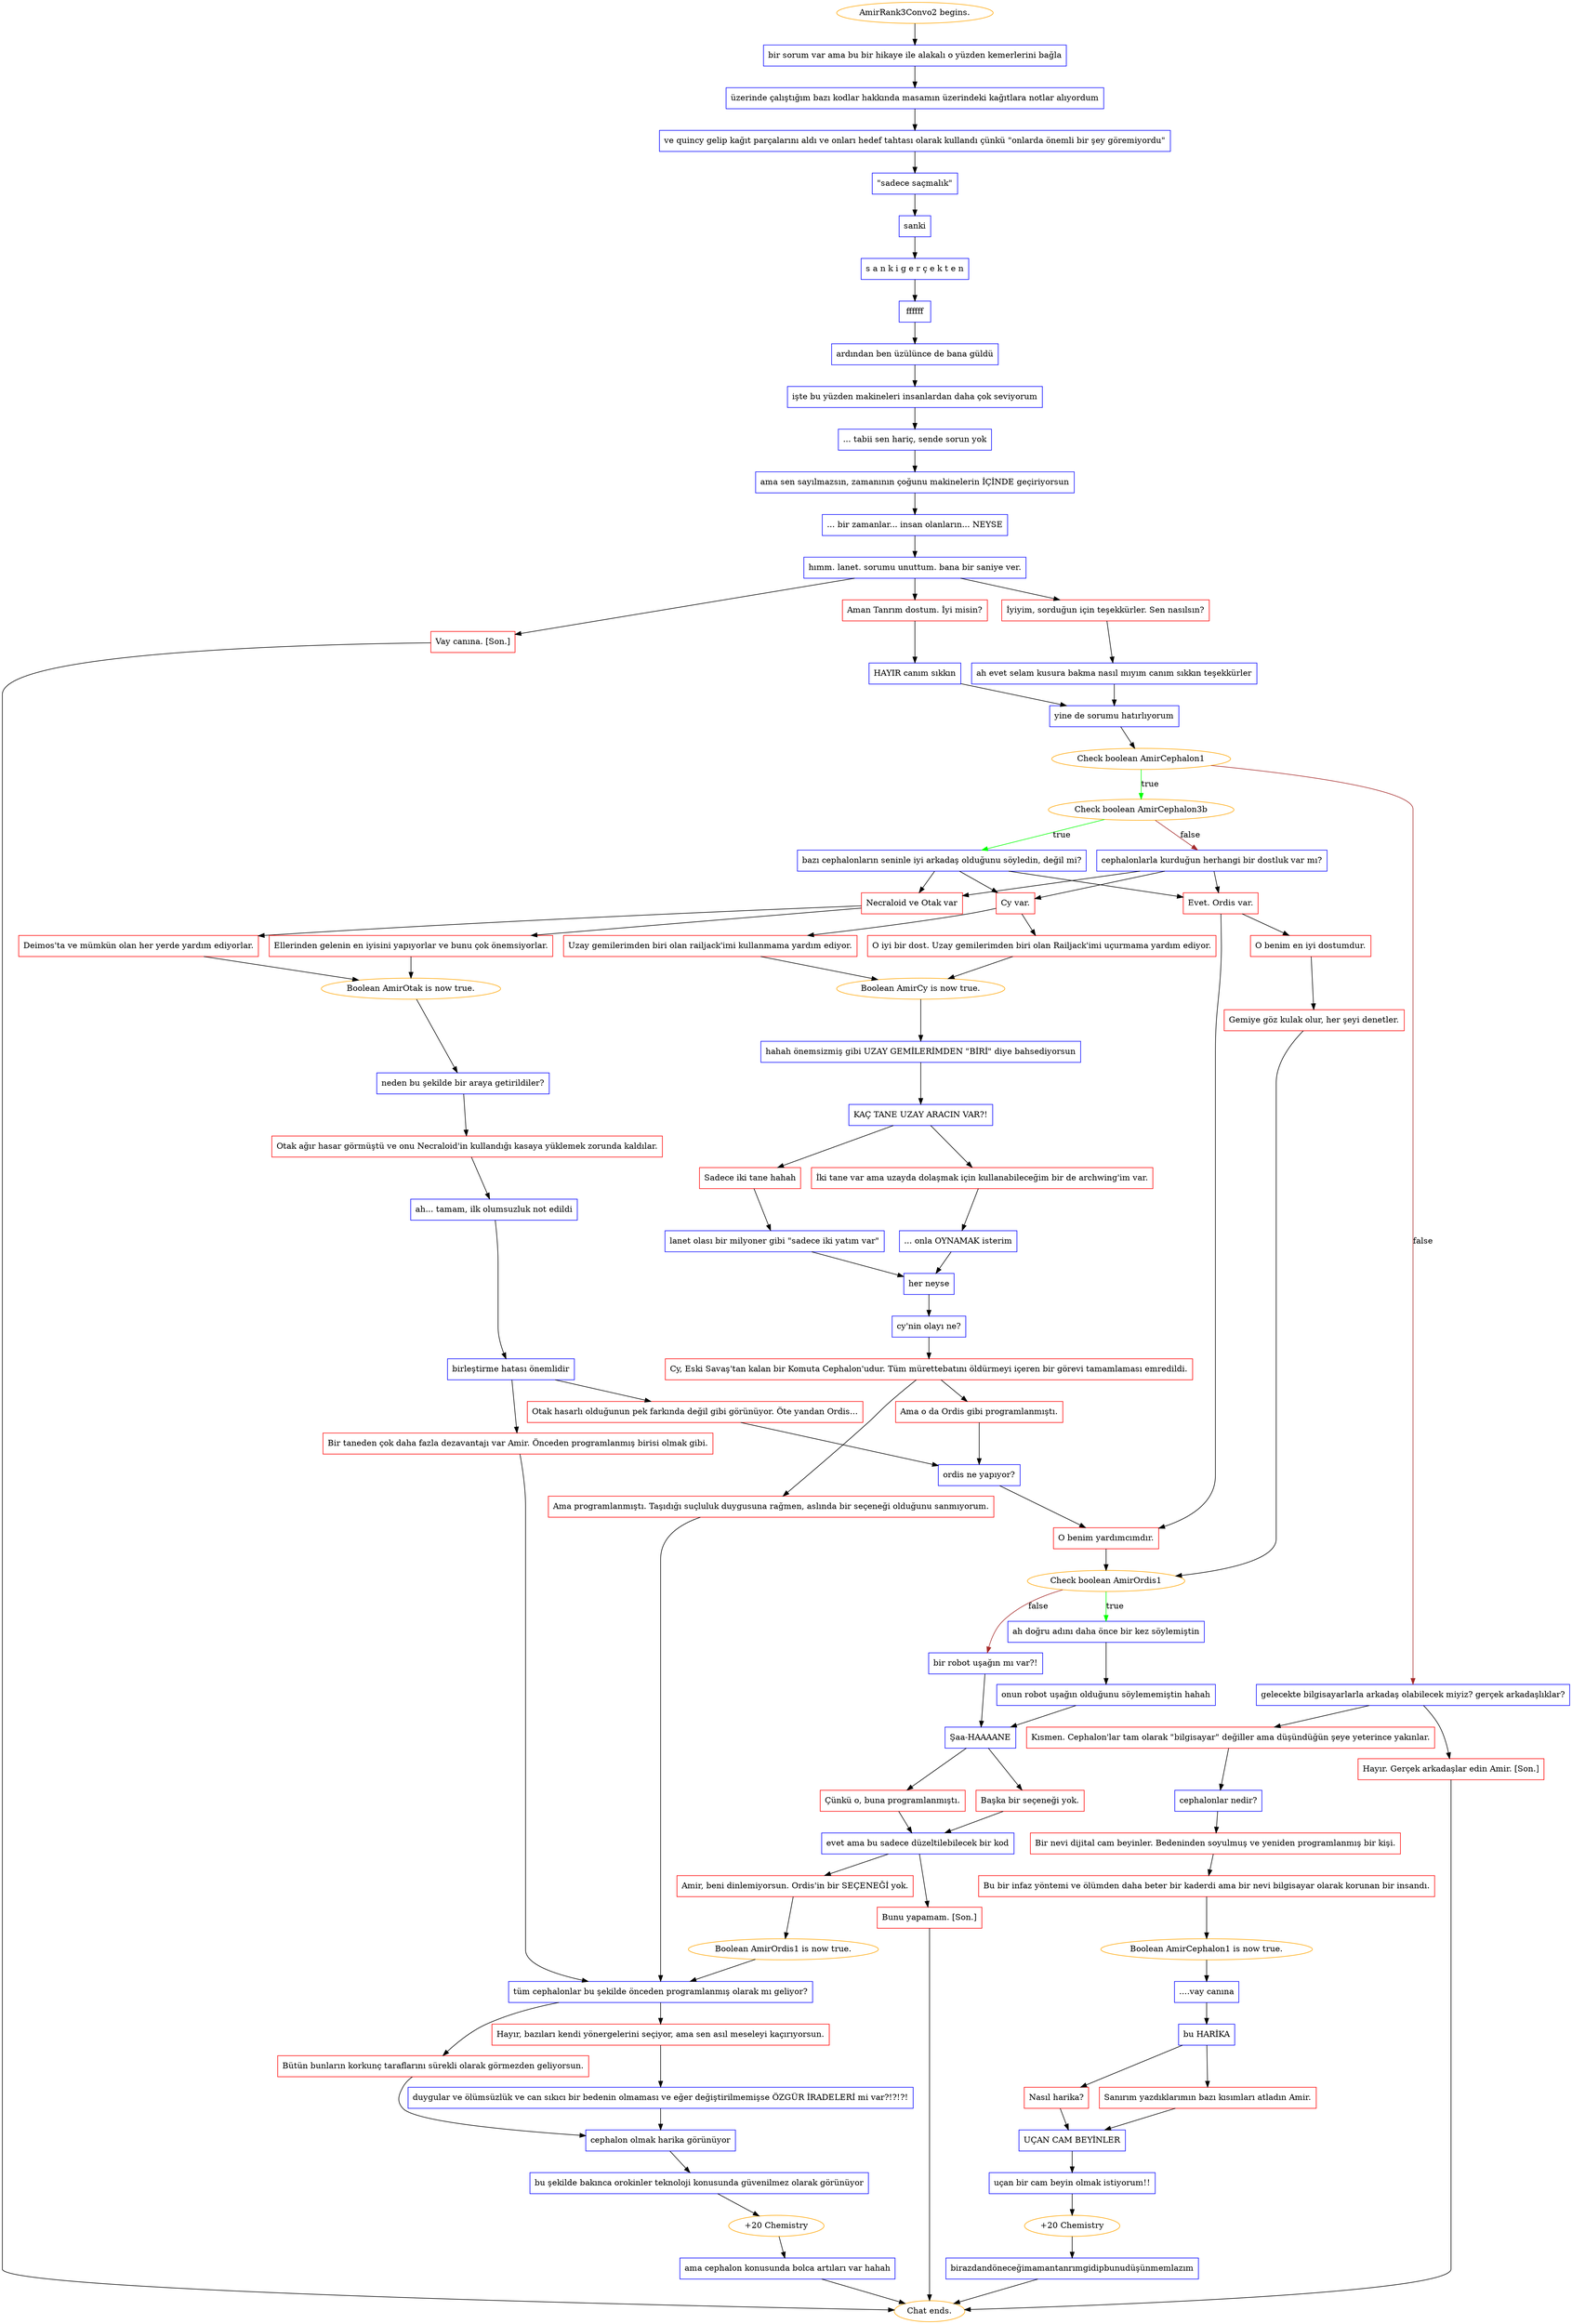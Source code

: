 digraph {
	"AmirRank3Convo2 begins." [color=orange];
		"AmirRank3Convo2 begins." -> j2726791579;
	j2726791579 [label="bir sorum var ama bu bir hikaye ile alakalı o yüzden kemerlerini bağla",shape=box,color=blue];
		j2726791579 -> j2998111938;
	j2998111938 [label="üzerinde çalıştığım bazı kodlar hakkında masamın üzerindeki kağıtlara notlar alıyordum",shape=box,color=blue];
		j2998111938 -> j496803936;
	j496803936 [label="ve quincy gelip kağıt parçalarını aldı ve onları hedef tahtası olarak kullandı çünkü \"onlarda önemli bir şey göremiyordu\"",shape=box,color=blue];
		j496803936 -> j590778535;
	j590778535 [label="\"sadece saçmalık\"",shape=box,color=blue];
		j590778535 -> j3415194424;
	j3415194424 [label="sanki",shape=box,color=blue];
		j3415194424 -> j3675575732;
	j3675575732 [label="s a n k i g e r ç e k t e n",shape=box,color=blue];
		j3675575732 -> j2347002541;
	j2347002541 [label="ffffff",shape=box,color=blue];
		j2347002541 -> j1797650256;
	j1797650256 [label="ardından ben üzülünce de bana güldü",shape=box,color=blue];
		j1797650256 -> j350828098;
	j350828098 [label="işte bu yüzden makineleri insanlardan daha çok seviyorum",shape=box,color=blue];
		j350828098 -> j1838557570;
	j1838557570 [label="... tabii sen hariç, sende sorun yok",shape=box,color=blue];
		j1838557570 -> j3144696086;
	j3144696086 [label="ama sen sayılmazsın, zamanının çoğunu makinelerin İÇİNDE geçiriyorsun",shape=box,color=blue];
		j3144696086 -> j211820066;
	j211820066 [label="... bir zamanlar... insan olanların... NEYSE",shape=box,color=blue];
		j211820066 -> j4024296549;
	j4024296549 [label="hımm. lanet. sorumu unuttum. bana bir saniye ver.",shape=box,color=blue];
		j4024296549 -> j4219348998;
		j4024296549 -> j3006339430;
		j4024296549 -> j3572280927;
	j4219348998 [label="İyiyim, sorduğun için teşekkürler. Sen nasılsın?",shape=box,color=red];
		j4219348998 -> j3458143957;
	j3006339430 [label="Aman Tanrım dostum. İyi misin?",shape=box,color=red];
		j3006339430 -> j4150921403;
	j3572280927 [label="Vay canına. [Son.]",shape=box,color=red];
		j3572280927 -> "Chat ends.";
	j3458143957 [label="ah evet selam kusura bakma nasıl mıyım canım sıkkın teşekkürler",shape=box,color=blue];
		j3458143957 -> j1766542257;
	j4150921403 [label="HAYIR canım sıkkın",shape=box,color=blue];
		j4150921403 -> j1766542257;
	"Chat ends." [color=orange];
	j1766542257 [label="yine de sorumu hatırlıyorum",shape=box,color=blue];
		j1766542257 -> j983067739;
	j983067739 [label="Check boolean AmirCephalon1",color=orange];
		j983067739 -> j2632229335 [label=true,color=green];
		j983067739 -> j694435651 [label=false,color=brown];
	j2632229335 [label="Check boolean AmirCephalon3b",color=orange];
		j2632229335 -> j3169419446 [label=true,color=green];
		j2632229335 -> j3057416133 [label=false,color=brown];
	j694435651 [label="gelecekte bilgisayarlarla arkadaş olabilecek miyiz? gerçek arkadaşlıklar?",shape=box,color=blue];
		j694435651 -> j4044250117;
		j694435651 -> j2169780282;
	j3169419446 [label="bazı cephalonların seninle iyi arkadaş olduğunu söyledin, değil mi?",shape=box,color=blue];
		j3169419446 -> j1569874832;
		j3169419446 -> j3246247100;
		j3169419446 -> j2397995609;
	j3057416133 [label="cephalonlarla kurduğun herhangi bir dostluk var mı?",shape=box,color=blue];
		j3057416133 -> j1569874832;
		j3057416133 -> j3246247100;
		j3057416133 -> j2397995609;
	j4044250117 [label="Hayır. Gerçek arkadaşlar edin Amir. [Son.]",shape=box,color=red];
		j4044250117 -> "Chat ends.";
	j2169780282 [label="Kısmen. Cephalon'lar tam olarak \"bilgisayar\" değiller ama düşündüğün şeye yeterince yakınlar.",shape=box,color=red];
		j2169780282 -> j3171816783;
	j1569874832 [label="Evet. Ordis var.",shape=box,color=red];
		j1569874832 -> j305804547;
		j1569874832 -> j3206763809;
	j3246247100 [label="Necraloid ve Otak var",shape=box,color=red];
		j3246247100 -> j559307203;
		j3246247100 -> j3323953278;
	j2397995609 [label="Cy var.",shape=box,color=red];
		j2397995609 -> j1179518049;
		j2397995609 -> j177131279;
	j3171816783 [label="cephalonlar nedir?",shape=box,color=blue];
		j3171816783 -> j4119417332;
	j305804547 [label="O benim yardımcımdır.",shape=box,color=red];
		j305804547 -> j1835984608;
	j3206763809 [label="O benim en iyi dostumdur.",shape=box,color=red];
		j3206763809 -> j727398960;
	j559307203 [label="Deimos'ta ve mümkün olan her yerde yardım ediyorlar.",shape=box,color=red];
		j559307203 -> j1263672965;
	j3323953278 [label="Ellerinden gelenin en iyisini yapıyorlar ve bunu çok önemsiyorlar.",shape=box,color=red];
		j3323953278 -> j1263672965;
	j1179518049 [label="Uzay gemilerimden biri olan railjack'imi kullanmama yardım ediyor.",shape=box,color=red];
		j1179518049 -> j1530670754;
	j177131279 [label="O iyi bir dost. Uzay gemilerimden biri olan Railjack'imi uçurmama yardım ediyor.",shape=box,color=red];
		j177131279 -> j1530670754;
	j4119417332 [label="Bir nevi dijital cam beyinler. Bedeninden soyulmuş ve yeniden programlanmış bir kişi.",shape=box,color=red];
		j4119417332 -> j361772449;
	j1835984608 [label="Check boolean AmirOrdis1",color=orange];
		j1835984608 -> j2936184405 [label=true,color=green];
		j1835984608 -> j3355475533 [label=false,color=brown];
	j727398960 [label="Gemiye göz kulak olur, her şeyi denetler.",shape=box,color=red];
		j727398960 -> j1835984608;
	j1263672965 [label="Boolean AmirOtak is now true.",color=orange];
		j1263672965 -> j29087737;
	j1530670754 [label="Boolean AmirCy is now true.",color=orange];
		j1530670754 -> j3553994638;
	j361772449 [label="Bu bir infaz yöntemi ve ölümden daha beter bir kaderdi ama bir nevi bilgisayar olarak korunan bir insandı.",shape=box,color=red];
		j361772449 -> j3676444374;
	j2936184405 [label="ah doğru adını daha önce bir kez söylemiştin",shape=box,color=blue];
		j2936184405 -> j3342130659;
	j3355475533 [label="bir robot uşağın mı var?!",shape=box,color=blue];
		j3355475533 -> j2713152439;
	j29087737 [label="neden bu şekilde bir araya getirildiler?",shape=box,color=blue];
		j29087737 -> j306769361;
	j3553994638 [label="hahah önemsizmiş gibi UZAY GEMİLERİMDEN \"BİRİ\" diye bahsediyorsun",shape=box,color=blue];
		j3553994638 -> j1275411881;
	j3676444374 [label="Boolean AmirCephalon1 is now true.",color=orange];
		j3676444374 -> j3490806717;
	j3342130659 [label="onun robot uşağın olduğunu söylememiştin hahah",shape=box,color=blue];
		j3342130659 -> j2713152439;
	j2713152439 [label="Şaa-HAAAANE",shape=box,color=blue];
		j2713152439 -> j689541931;
		j2713152439 -> j738562098;
	j306769361 [label="Otak ağır hasar görmüştü ve onu Necraloid'in kullandığı kasaya yüklemek zorunda kaldılar.",shape=box,color=red];
		j306769361 -> j635970040;
	j1275411881 [label="KAÇ TANE UZAY ARACIN VAR?!",shape=box,color=blue];
		j1275411881 -> j2834633937;
		j1275411881 -> j735247583;
	j3490806717 [label="....vay canına",shape=box,color=blue];
		j3490806717 -> j2310572551;
	j689541931 [label="Başka bir seçeneği yok.",shape=box,color=red];
		j689541931 -> j2805226105;
	j738562098 [label="Çünkü o, buna programlanmıştı.",shape=box,color=red];
		j738562098 -> j2805226105;
	j635970040 [label="ah... tamam, ilk olumsuzluk not edildi",shape=box,color=blue];
		j635970040 -> j1699605998;
	j2834633937 [label="Sadece iki tane hahah",shape=box,color=red];
		j2834633937 -> j709469461;
	j735247583 [label="İki tane var ama uzayda dolaşmak için kullanabileceğim bir de archwing'im var.",shape=box,color=red];
		j735247583 -> j709109452;
	j2310572551 [label="bu HARİKA",shape=box,color=blue];
		j2310572551 -> j3302638678;
		j2310572551 -> j2810697919;
	j2805226105 [label="evet ama bu sadece düzeltilebilecek bir kod",shape=box,color=blue];
		j2805226105 -> j481277726;
		j2805226105 -> j1033919914;
	j1699605998 [label="birleştirme hatası önemlidir",shape=box,color=blue];
		j1699605998 -> j3279036620;
		j1699605998 -> j2017191277;
	j709469461 [label="lanet olası bir milyoner gibi \"sadece iki yatım var\"",shape=box,color=blue];
		j709469461 -> j1752816245;
	j709109452 [label="... onla OYNAMAK isterim",shape=box,color=blue];
		j709109452 -> j1752816245;
	j3302638678 [label="Sanırım yazdıklarımın bazı kısımları atladın Amir.",shape=box,color=red];
		j3302638678 -> j4136381183;
	j2810697919 [label="Nasıl harika?",shape=box,color=red];
		j2810697919 -> j4136381183;
	j481277726 [label="Bunu yapamam. [Son.]",shape=box,color=red];
		j481277726 -> "Chat ends.";
	j1033919914 [label="Amir, beni dinlemiyorsun. Ordis'in bir SEÇENEĞİ yok.",shape=box,color=red];
		j1033919914 -> j1770078359;
	j3279036620 [label="Otak hasarlı olduğunun pek farkında değil gibi görünüyor. Öte yandan Ordis...",shape=box,color=red];
		j3279036620 -> j1366854710;
	j2017191277 [label="Bir taneden çok daha fazla dezavantajı var Amir. Önceden programlanmış birisi olmak gibi.",shape=box,color=red];
		j2017191277 -> j4256950707;
	j1752816245 [label="her neyse",shape=box,color=blue];
		j1752816245 -> j1768943154;
	j4136381183 [label="UÇAN CAM BEYİNLER",shape=box,color=blue];
		j4136381183 -> j2638549223;
	j1770078359 [label="Boolean AmirOrdis1 is now true.",color=orange];
		j1770078359 -> j4256950707;
	j1366854710 [label="ordis ne yapıyor?",shape=box,color=blue];
		j1366854710 -> j305804547;
	j4256950707 [label="tüm cephalonlar bu şekilde önceden programlanmış olarak mı geliyor?",shape=box,color=blue];
		j4256950707 -> j2311281795;
		j4256950707 -> j3793032751;
	j1768943154 [label="cy'nin olayı ne?",shape=box,color=blue];
		j1768943154 -> j1341398322;
	j2638549223 [label="uçan bir cam beyin olmak istiyorum!!",shape=box,color=blue];
		j2638549223 -> j3898661095;
	j2311281795 [label="Hayır, bazıları kendi yönergelerini seçiyor, ama sen asıl meseleyi kaçırıyorsun.",shape=box,color=red];
		j2311281795 -> j2996998132;
	j3793032751 [label="Bütün bunların korkunç taraflarını sürekli olarak görmezden geliyorsun.",shape=box,color=red];
		j3793032751 -> j4026576100;
	j1341398322 [label="Cy, Eski Savaş'tan kalan bir Komuta Cephalon'udur. Tüm mürettebatını öldürmeyi içeren bir görevi tamamlaması emredildi.",shape=box,color=red];
		j1341398322 -> j1876814605;
		j1341398322 -> j3111134702;
	j3898661095 [label="+20 Chemistry",color=orange];
		j3898661095 -> j3039837895;
	j2996998132 [label="duygular ve ölümsüzlük ve can sıkıcı bir bedenin olmaması ve eğer değiştirilmemişse ÖZGÜR İRADELERİ mi var?!?!?!",shape=box,color=blue];
		j2996998132 -> j4026576100;
	j4026576100 [label="cephalon olmak harika görünüyor",shape=box,color=blue];
		j4026576100 -> j1674589908;
	j1876814605 [label="Ama o da Ordis gibi programlanmıştı.",shape=box,color=red];
		j1876814605 -> j1366854710;
	j3111134702 [label="Ama programlanmıştı. Taşıdığı suçluluk duygusuna rağmen, aslında bir seçeneği olduğunu sanmıyorum.",shape=box,color=red];
		j3111134702 -> j4256950707;
	j3039837895 [label="birazdandöneceğimamantanrımgidipbunudüşünmemlazım",shape=box,color=blue];
		j3039837895 -> "Chat ends.";
	j1674589908 [label="bu şekilde bakınca orokinler teknoloji konusunda güvenilmez olarak görünüyor",shape=box,color=blue];
		j1674589908 -> j624437646;
	j624437646 [label="+20 Chemistry",color=orange];
		j624437646 -> j1557400626;
	j1557400626 [label="ama cephalon konusunda bolca artıları var hahah",shape=box,color=blue];
		j1557400626 -> "Chat ends.";
}